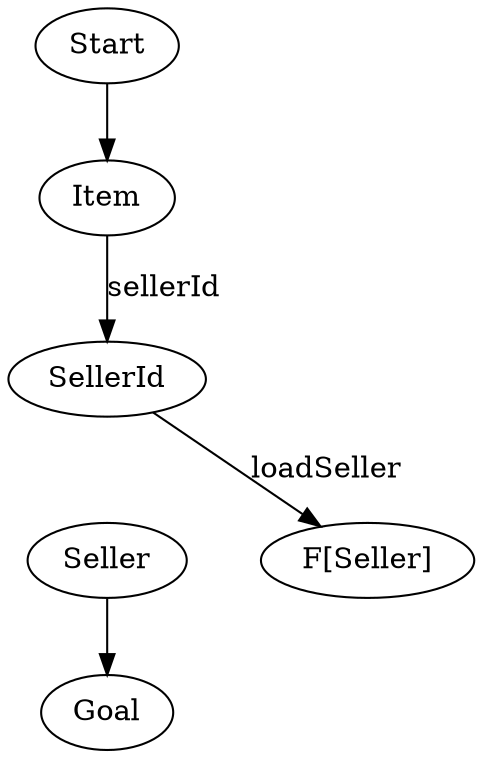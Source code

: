 digraph {
    Start[class="extremity"]
    Goal[class="extremity"]

    Seller[Label="Seller" class="goal,disabled" group="upper"]
    FSeller[label="F[Seller]" group="lower"]

    Item[class="start,disabled" group="upper"]
    UUID[label="SellerId" group="upper"]

    {
        rank=same
        Seller -> FSeller[style="invis"]
    }

    Item -> UUID[label="sellerId" class="disabled"]
    UUID -> Seller[style="invis"]
    UUID -> FSeller[label="loadSeller" class="required"]


    Start -> Item[class="start,disabled"]
    Seller -> Goal[class="goal,disabled"]
}

